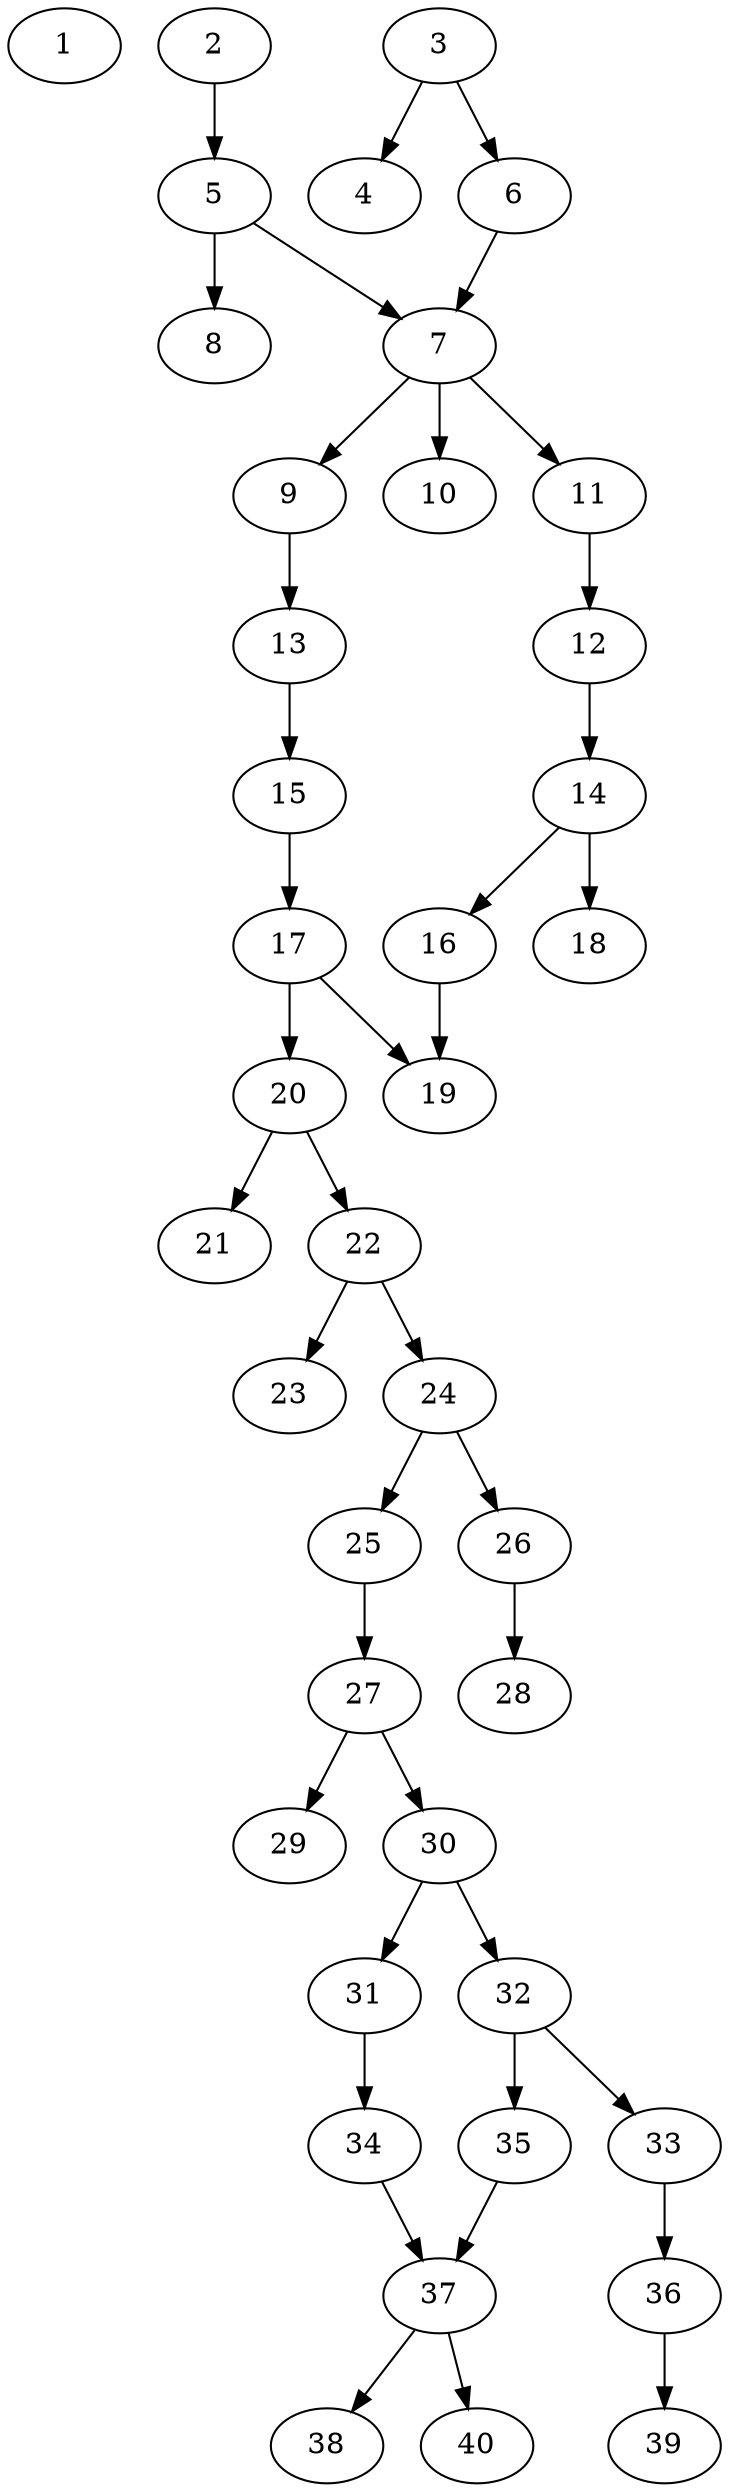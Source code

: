 // DAG automatically generated by daggen at Thu Oct  3 14:06:49 2019
// ./daggen --dot -n 40 --ccr 0.5 --fat 0.3 --regular 0.9 --density 0.5 --mindata 5242880 --maxdata 52428800 
digraph G {
  1 [size="19091456", alpha="0.13", expect_size="9545728"] 
  2 [size="26896384", alpha="0.08", expect_size="13448192"] 
  2 -> 5 [size ="13448192"]
  3 [size="31893504", alpha="0.00", expect_size="15946752"] 
  3 -> 4 [size ="15946752"]
  3 -> 6 [size ="15946752"]
  4 [size="92022784", alpha="0.16", expect_size="46011392"] 
  5 [size="58382336", alpha="0.13", expect_size="29191168"] 
  5 -> 7 [size ="29191168"]
  5 -> 8 [size ="29191168"]
  6 [size="15284224", alpha="0.09", expect_size="7642112"] 
  6 -> 7 [size ="7642112"]
  7 [size="30648320", alpha="0.19", expect_size="15324160"] 
  7 -> 9 [size ="15324160"]
  7 -> 10 [size ="15324160"]
  7 -> 11 [size ="15324160"]
  8 [size="43200512", alpha="0.00", expect_size="21600256"] 
  9 [size="86609920", alpha="0.05", expect_size="43304960"] 
  9 -> 13 [size ="43304960"]
  10 [size="13297664", alpha="0.05", expect_size="6648832"] 
  11 [size="61059072", alpha="0.08", expect_size="30529536"] 
  11 -> 12 [size ="30529536"]
  12 [size="26198016", alpha="0.18", expect_size="13099008"] 
  12 -> 14 [size ="13099008"]
  13 [size="61679616", alpha="0.17", expect_size="30839808"] 
  13 -> 15 [size ="30839808"]
  14 [size="61892608", alpha="0.12", expect_size="30946304"] 
  14 -> 16 [size ="30946304"]
  14 -> 18 [size ="30946304"]
  15 [size="43569152", alpha="0.14", expect_size="21784576"] 
  15 -> 17 [size ="21784576"]
  16 [size="103542784", alpha="0.05", expect_size="51771392"] 
  16 -> 19 [size ="51771392"]
  17 [size="50585600", alpha="0.16", expect_size="25292800"] 
  17 -> 19 [size ="25292800"]
  17 -> 20 [size ="25292800"]
  18 [size="44896256", alpha="0.09", expect_size="22448128"] 
  19 [size="45557760", alpha="0.05", expect_size="22778880"] 
  20 [size="68448256", alpha="0.13", expect_size="34224128"] 
  20 -> 21 [size ="34224128"]
  20 -> 22 [size ="34224128"]
  21 [size="92672000", alpha="0.03", expect_size="46336000"] 
  22 [size="35297280", alpha="0.16", expect_size="17648640"] 
  22 -> 23 [size ="17648640"]
  22 -> 24 [size ="17648640"]
  23 [size="23748608", alpha="0.13", expect_size="11874304"] 
  24 [size="102875136", alpha="0.08", expect_size="51437568"] 
  24 -> 25 [size ="51437568"]
  24 -> 26 [size ="51437568"]
  25 [size="63395840", alpha="0.13", expect_size="31697920"] 
  25 -> 27 [size ="31697920"]
  26 [size="36415488", alpha="0.19", expect_size="18207744"] 
  26 -> 28 [size ="18207744"]
  27 [size="59140096", alpha="0.09", expect_size="29570048"] 
  27 -> 29 [size ="29570048"]
  27 -> 30 [size ="29570048"]
  28 [size="42010624", alpha="0.06", expect_size="21005312"] 
  29 [size="86753280", alpha="0.20", expect_size="43376640"] 
  30 [size="17799168", alpha="0.14", expect_size="8899584"] 
  30 -> 31 [size ="8899584"]
  30 -> 32 [size ="8899584"]
  31 [size="79595520", alpha="0.18", expect_size="39797760"] 
  31 -> 34 [size ="39797760"]
  32 [size="92002304", alpha="0.06", expect_size="46001152"] 
  32 -> 33 [size ="46001152"]
  32 -> 35 [size ="46001152"]
  33 [size="71432192", alpha="0.05", expect_size="35716096"] 
  33 -> 36 [size ="35716096"]
  34 [size="39292928", alpha="0.15", expect_size="19646464"] 
  34 -> 37 [size ="19646464"]
  35 [size="77123584", alpha="0.12", expect_size="38561792"] 
  35 -> 37 [size ="38561792"]
  36 [size="44077056", alpha="0.08", expect_size="22038528"] 
  36 -> 39 [size ="22038528"]
  37 [size="39327744", alpha="0.13", expect_size="19663872"] 
  37 -> 38 [size ="19663872"]
  37 -> 40 [size ="19663872"]
  38 [size="83036160", alpha="0.05", expect_size="41518080"] 
  39 [size="19173376", alpha="0.05", expect_size="9586688"] 
  40 [size="18237440", alpha="0.17", expect_size="9118720"] 
}
